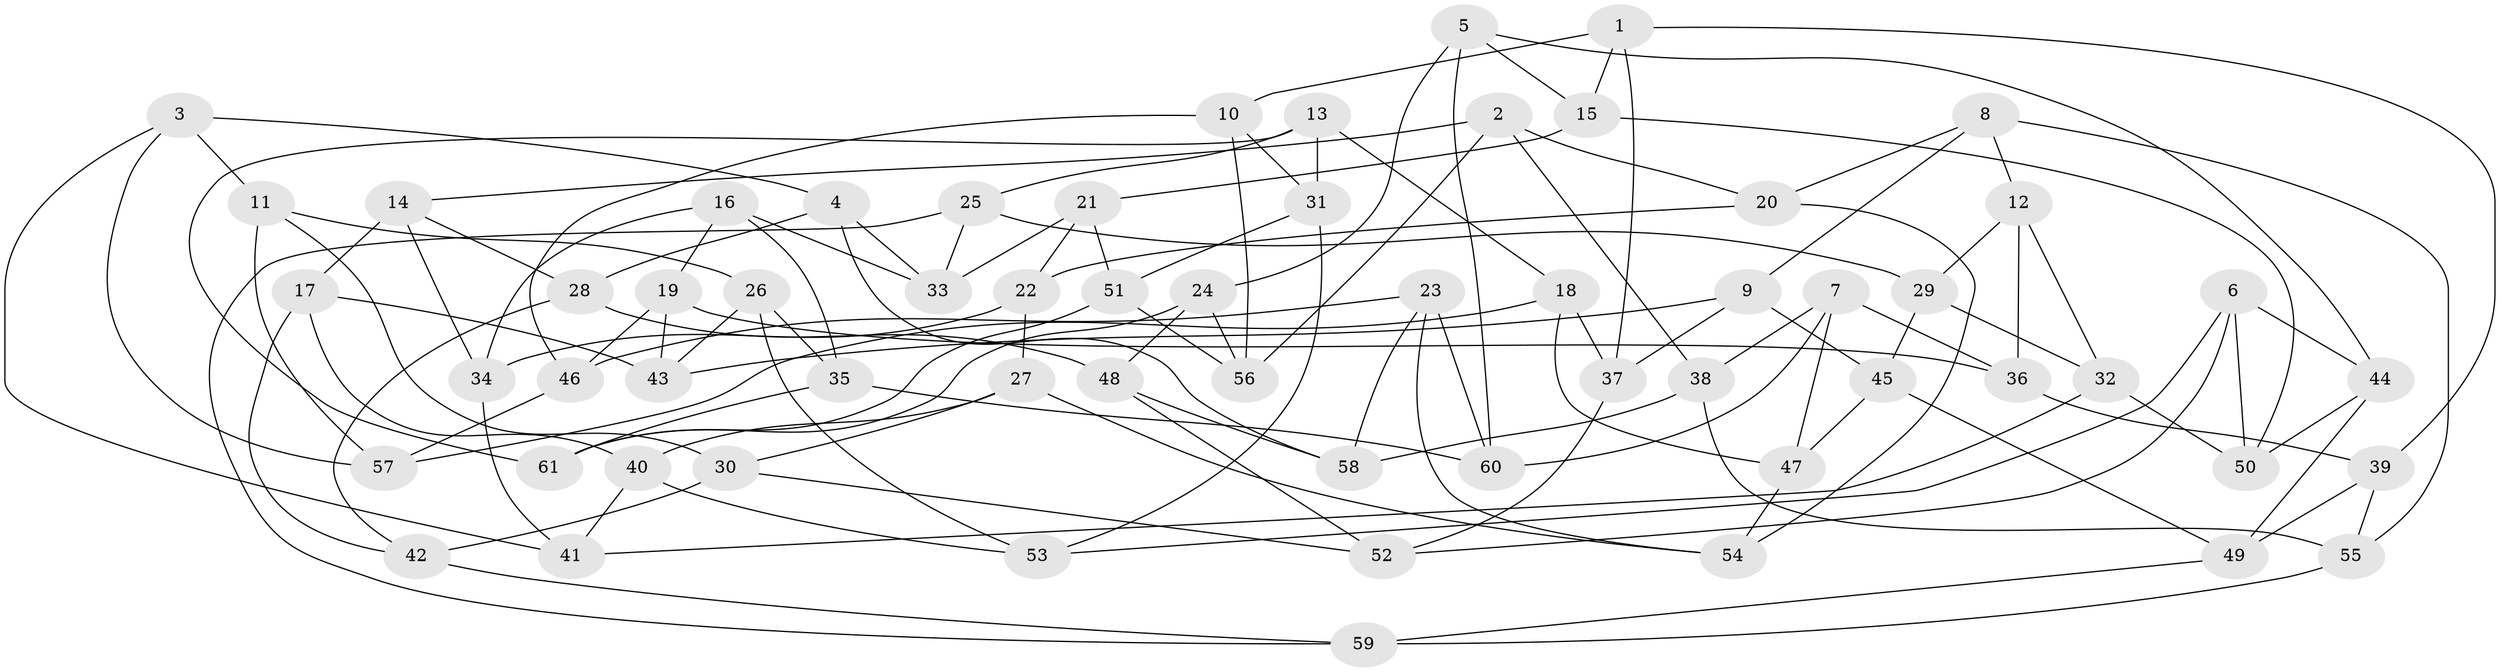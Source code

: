 // Generated by graph-tools (version 1.1) at 2025/57/03/09/25 04:57:37]
// undirected, 61 vertices, 122 edges
graph export_dot {
graph [start="1"]
  node [color=gray90,style=filled];
  1;
  2;
  3;
  4;
  5;
  6;
  7;
  8;
  9;
  10;
  11;
  12;
  13;
  14;
  15;
  16;
  17;
  18;
  19;
  20;
  21;
  22;
  23;
  24;
  25;
  26;
  27;
  28;
  29;
  30;
  31;
  32;
  33;
  34;
  35;
  36;
  37;
  38;
  39;
  40;
  41;
  42;
  43;
  44;
  45;
  46;
  47;
  48;
  49;
  50;
  51;
  52;
  53;
  54;
  55;
  56;
  57;
  58;
  59;
  60;
  61;
  1 -- 10;
  1 -- 37;
  1 -- 39;
  1 -- 15;
  2 -- 56;
  2 -- 38;
  2 -- 14;
  2 -- 20;
  3 -- 4;
  3 -- 41;
  3 -- 57;
  3 -- 11;
  4 -- 28;
  4 -- 58;
  4 -- 33;
  5 -- 24;
  5 -- 15;
  5 -- 60;
  5 -- 44;
  6 -- 50;
  6 -- 52;
  6 -- 53;
  6 -- 44;
  7 -- 36;
  7 -- 60;
  7 -- 38;
  7 -- 47;
  8 -- 9;
  8 -- 20;
  8 -- 55;
  8 -- 12;
  9 -- 45;
  9 -- 43;
  9 -- 37;
  10 -- 46;
  10 -- 31;
  10 -- 56;
  11 -- 26;
  11 -- 30;
  11 -- 57;
  12 -- 32;
  12 -- 29;
  12 -- 36;
  13 -- 61;
  13 -- 31;
  13 -- 18;
  13 -- 25;
  14 -- 34;
  14 -- 28;
  14 -- 17;
  15 -- 21;
  15 -- 50;
  16 -- 33;
  16 -- 35;
  16 -- 34;
  16 -- 19;
  17 -- 40;
  17 -- 43;
  17 -- 42;
  18 -- 47;
  18 -- 37;
  18 -- 57;
  19 -- 43;
  19 -- 46;
  19 -- 36;
  20 -- 54;
  20 -- 22;
  21 -- 33;
  21 -- 51;
  21 -- 22;
  22 -- 27;
  22 -- 34;
  23 -- 60;
  23 -- 46;
  23 -- 54;
  23 -- 58;
  24 -- 56;
  24 -- 61;
  24 -- 48;
  25 -- 59;
  25 -- 29;
  25 -- 33;
  26 -- 43;
  26 -- 53;
  26 -- 35;
  27 -- 40;
  27 -- 30;
  27 -- 54;
  28 -- 42;
  28 -- 48;
  29 -- 45;
  29 -- 32;
  30 -- 52;
  30 -- 42;
  31 -- 53;
  31 -- 51;
  32 -- 50;
  32 -- 41;
  34 -- 41;
  35 -- 60;
  35 -- 61;
  36 -- 39;
  37 -- 52;
  38 -- 55;
  38 -- 58;
  39 -- 55;
  39 -- 49;
  40 -- 53;
  40 -- 41;
  42 -- 59;
  44 -- 50;
  44 -- 49;
  45 -- 47;
  45 -- 49;
  46 -- 57;
  47 -- 54;
  48 -- 58;
  48 -- 52;
  49 -- 59;
  51 -- 61;
  51 -- 56;
  55 -- 59;
}

